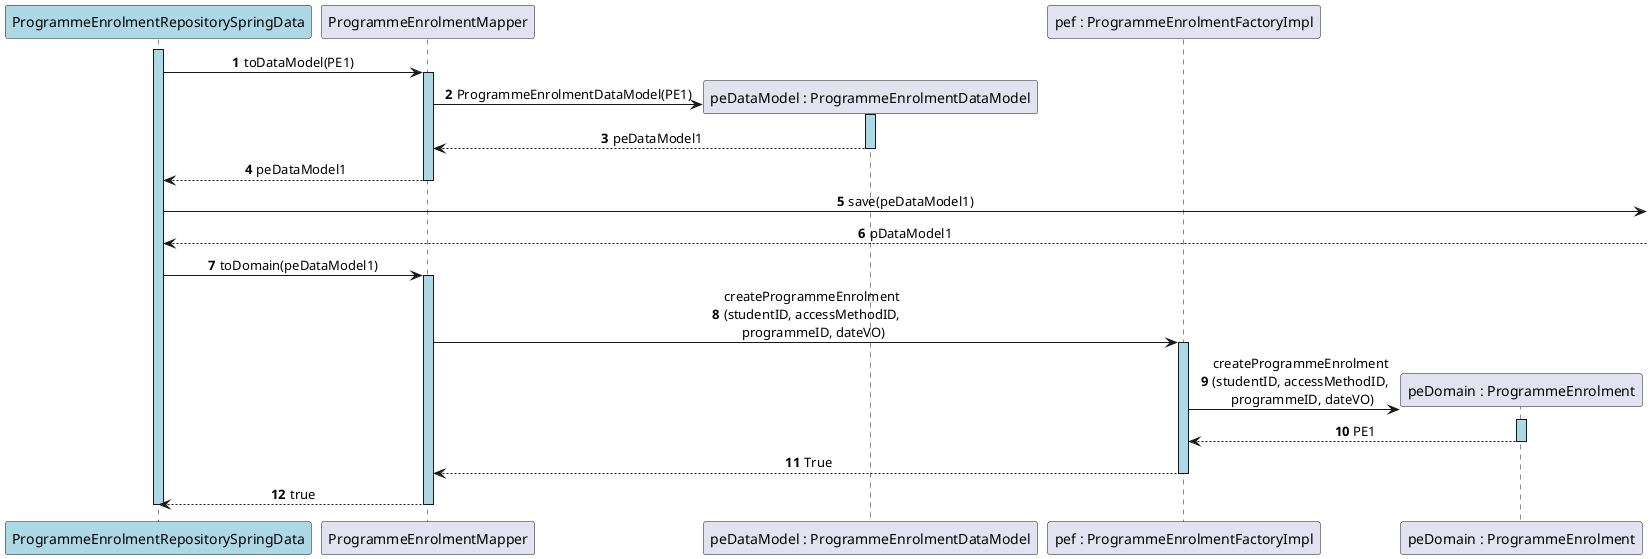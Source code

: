 @startuml
skinparam sequenceMessageAlign center
skinparam sequenceLifeLineBackgroundColor lightblue
autonumber


participant "ProgrammeEnrolmentRepositorySpringData" as ProgrammeEnrolmentRepo #lightblue
participant "ProgrammeEnrolmentMapper" as PEMapper
participant "peDataModel : ProgrammeEnrolmentDataModel" as PEDataModel
participant "pef : ProgrammeEnrolmentFactoryImpl" as PEFactory
participant "peDomain : ProgrammeEnrolment" as ProgrammeEnrolment


activate ProgrammeEnrolmentRepo
ProgrammeEnrolmentRepo -> PEMapper : toDataModel(PE1)
activate PEMapper
PEMapper -> PEDataModel** : ProgrammeEnrolmentDataModel(PE1)
activate PEDataModel
PEDataModel --> PEMapper : peDataModel1
deactivate PEDataModel
PEMapper --> ProgrammeEnrolmentRepo : peDataModel1
deactivate PEMapper

ProgrammeEnrolmentRepo -> : save(peDataModel1)
ProgrammeEnrolmentRepo <-- : pDataModel1

ProgrammeEnrolmentRepo -> PEMapper : toDomain(peDataModel1)
activate PEMapper
PEMapper -> PEFactory : createProgrammeEnrolment\n(studentID, accessMethodID,\n programmeID, dateVO)
activate PEFactory
PEFactory -> ProgrammeEnrolment** : createProgrammeEnrolment\n(studentID, accessMethodID,\n programmeID, dateVO)
activate ProgrammeEnrolment
ProgrammeEnrolment --> PEFactory : PE1
deactivate ProgrammeEnrolment
PEFactory --> PEMapper : True
deactivate PEFactory
PEMapper --> ProgrammeEnrolmentRepo : true
deactivate PEMapper
deactivate ProgrammeEnrolmentRepo


@enduml